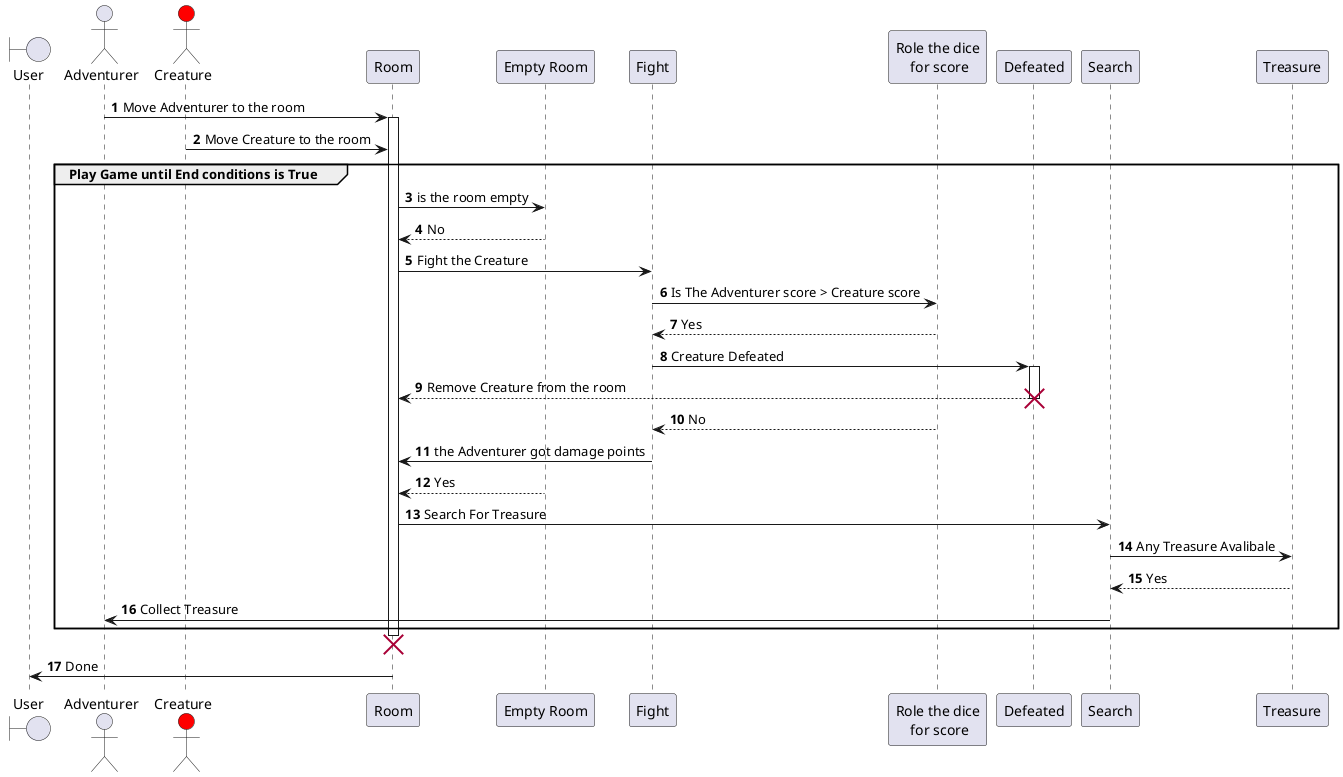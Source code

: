 @startuml
'https://plantuml.com/sequence-diagram

autonumber
boundary " User"
actor Adventurer
actor Creature #red
Adventurer -> Room: Move Adventurer to the room

activate Room
Creature -> Room: Move Creature to the room
group Play Game until End conditions is True
Room -> "Empty Room": is the room empty
"Empty Room" --> Room: No
Room -> Fight: Fight the Creature

Fight -> "Role the dice\n for score": Is The Adventurer score > Creature score
"Role the dice\n for score" --> Fight: Yes
Fight -> Defeated: Creature Defeated
activate Defeated
Defeated --> Room: Remove Creature from the room
destroy Defeated
"Role the dice\n for score" --> Fight: No
Fight -> Room:  the Adventurer got damage points
"Empty Room" --> Room: Yes

Room -> Search: Search For Treasure
Search -> Treasure: Any Treasure Avalibale
Treasure --> Search: Yes
Search -> Adventurer: Collect Treasure



end
deactivate Room
destroy Room

Room ->" User": Done
@enduml